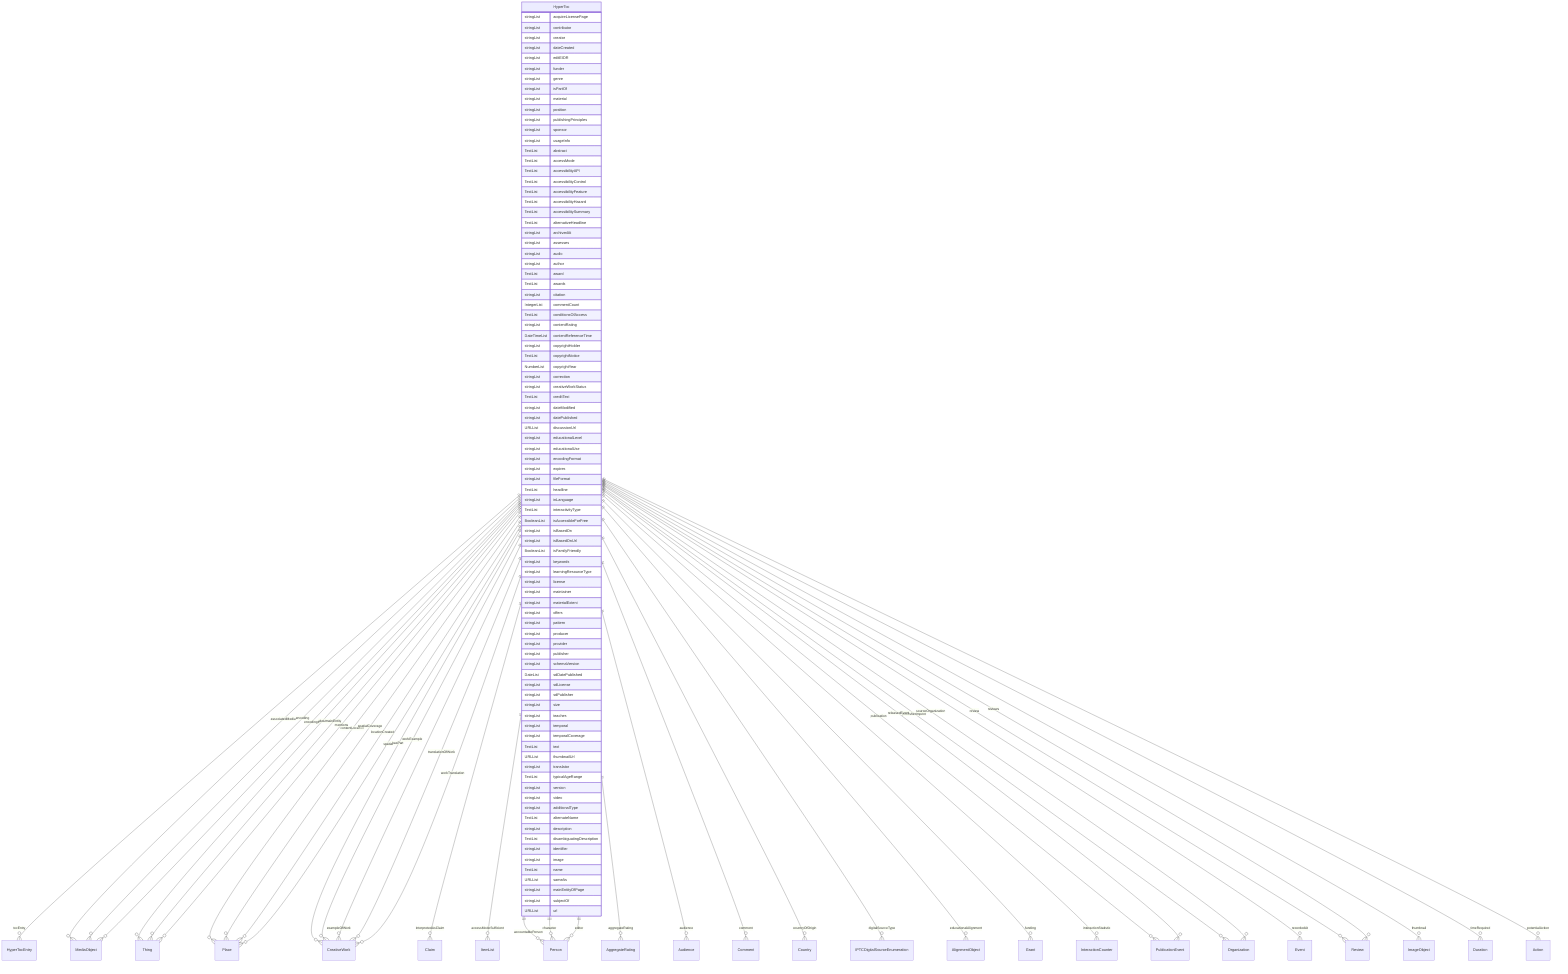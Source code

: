 erDiagram
HyperToc {
    stringList acquireLicensePage  
    stringList contributor  
    stringList creator  
    stringList dateCreated  
    stringList editEIDR  
    stringList funder  
    stringList genre  
    stringList isPartOf  
    stringList material  
    stringList position  
    stringList publishingPrinciples  
    stringList sponsor  
    stringList usageInfo  
    TextList abstract  
    TextList accessMode  
    TextList accessibilityAPI  
    TextList accessibilityControl  
    TextList accessibilityFeature  
    TextList accessibilityHazard  
    TextList accessibilitySummary  
    TextList alternativeHeadline  
    stringList archivedAt  
    stringList assesses  
    stringList audio  
    stringList author  
    TextList award  
    TextList awards  
    stringList citation  
    IntegerList commentCount  
    TextList conditionsOfAccess  
    stringList contentRating  
    DateTimeList contentReferenceTime  
    stringList copyrightHolder  
    TextList copyrightNotice  
    NumberList copyrightYear  
    stringList correction  
    stringList creativeWorkStatus  
    TextList creditText  
    stringList dateModified  
    stringList datePublished  
    URLList discussionUrl  
    stringList educationalLevel  
    stringList educationalUse  
    stringList encodingFormat  
    stringList expires  
    stringList fileFormat  
    TextList headline  
    stringList inLanguage  
    TextList interactivityType  
    BooleanList isAccessibleForFree  
    stringList isBasedOn  
    stringList isBasedOnUrl  
    BooleanList isFamilyFriendly  
    stringList keywords  
    stringList learningResourceType  
    stringList license  
    stringList maintainer  
    stringList materialExtent  
    stringList offers  
    stringList pattern  
    stringList producer  
    stringList provider  
    stringList publisher  
    stringList schemaVersion  
    DateList sdDatePublished  
    stringList sdLicense  
    stringList sdPublisher  
    stringList size  
    stringList teaches  
    stringList temporal  
    stringList temporalCoverage  
    TextList text  
    URLList thumbnailUrl  
    stringList translator  
    TextList typicalAgeRange  
    stringList version  
    stringList video  
    stringList additionalType  
    TextList alternateName  
    stringList description  
    TextList disambiguatingDescription  
    stringList identifier  
    stringList image  
    TextList name  
    URLList sameAs  
    stringList mainEntityOfPage  
    stringList subjectOf  
    URLList url  
}

HyperToc ||--}o HyperTocEntry : "tocEntry"
HyperToc ||--}o MediaObject : "associatedMedia"
HyperToc ||--}o Thing : "about"
HyperToc ||--}o Place : "contentLocation"
HyperToc ||--}o CreativeWork : "hasPart"
HyperToc ||--}o Claim : "interpretedAsClaim"
HyperToc ||--}o Thing : "mainEntity"
HyperToc ||--}o Place : "spatialCoverage"
HyperToc ||--}o CreativeWork : "workExample"
HyperToc ||--}o ItemList : "accessModeSufficient"
HyperToc ||--}o Person : "accountablePerson"
HyperToc ||--}o AggregateRating : "aggregateRating"
HyperToc ||--}o Audience : "audience"
HyperToc ||--}o Person : "character"
HyperToc ||--}o Comment : "comment"
HyperToc ||--}o Country : "countryOfOrigin"
HyperToc ||--}o IPTCDigitalSourceEnumeration : "digitalSourceType"
HyperToc ||--}o Person : "editor"
HyperToc ||--}o AlignmentObject : "educationalAlignment"
HyperToc ||--}o MediaObject : "encoding"
HyperToc ||--}o MediaObject : "encodings"
HyperToc ||--}o CreativeWork : "exampleOfWork"
HyperToc ||--}o Grant : "funding"
HyperToc ||--}o InteractionCounter : "interactionStatistic"
HyperToc ||--}o Place : "locationCreated"
HyperToc ||--}o Thing : "mentions"
HyperToc ||--}o PublicationEvent : "publication"
HyperToc ||--}o Organization : "publisherImprint"
HyperToc ||--}o Event : "recordedAt"
HyperToc ||--}o PublicationEvent : "releasedEvent"
HyperToc ||--}o Review : "review"
HyperToc ||--}o Review : "reviews"
HyperToc ||--}o Organization : "sourceOrganization"
HyperToc ||--}o Place : "spatial"
HyperToc ||--}o ImageObject : "thumbnail"
HyperToc ||--}o Duration : "timeRequired"
HyperToc ||--}o CreativeWork : "translationOfWork"
HyperToc ||--}o CreativeWork : "workTranslation"
HyperToc ||--}o Action : "potentialAction"
